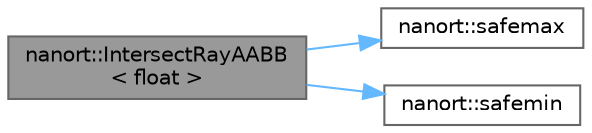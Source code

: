 digraph "nanort::IntersectRayAABB&lt; float &gt;"
{
 // LATEX_PDF_SIZE
  bgcolor="transparent";
  edge [fontname=Helvetica,fontsize=10,labelfontname=Helvetica,labelfontsize=10];
  node [fontname=Helvetica,fontsize=10,shape=box,height=0.2,width=0.4];
  rankdir="LR";
  Node1 [label="nanort::IntersectRayAABB\l\< float \>",height=0.2,width=0.4,color="gray40", fillcolor="grey60", style="filled", fontcolor="black",tooltip=" "];
  Node1 -> Node2 [color="steelblue1",style="solid"];
  Node2 [label="nanort::safemax",height=0.2,width=0.4,color="grey40", fillcolor="white", style="filled",URL="$a00474.html#a3253537ad2f0cdbca3f1b418007a1736",tooltip=" "];
  Node1 -> Node3 [color="steelblue1",style="solid"];
  Node3 [label="nanort::safemin",height=0.2,width=0.4,color="grey40", fillcolor="white", style="filled",URL="$a00474.html#a319aa74b4c12ff9ad2a2ea634d0d4397",tooltip=" "];
}
